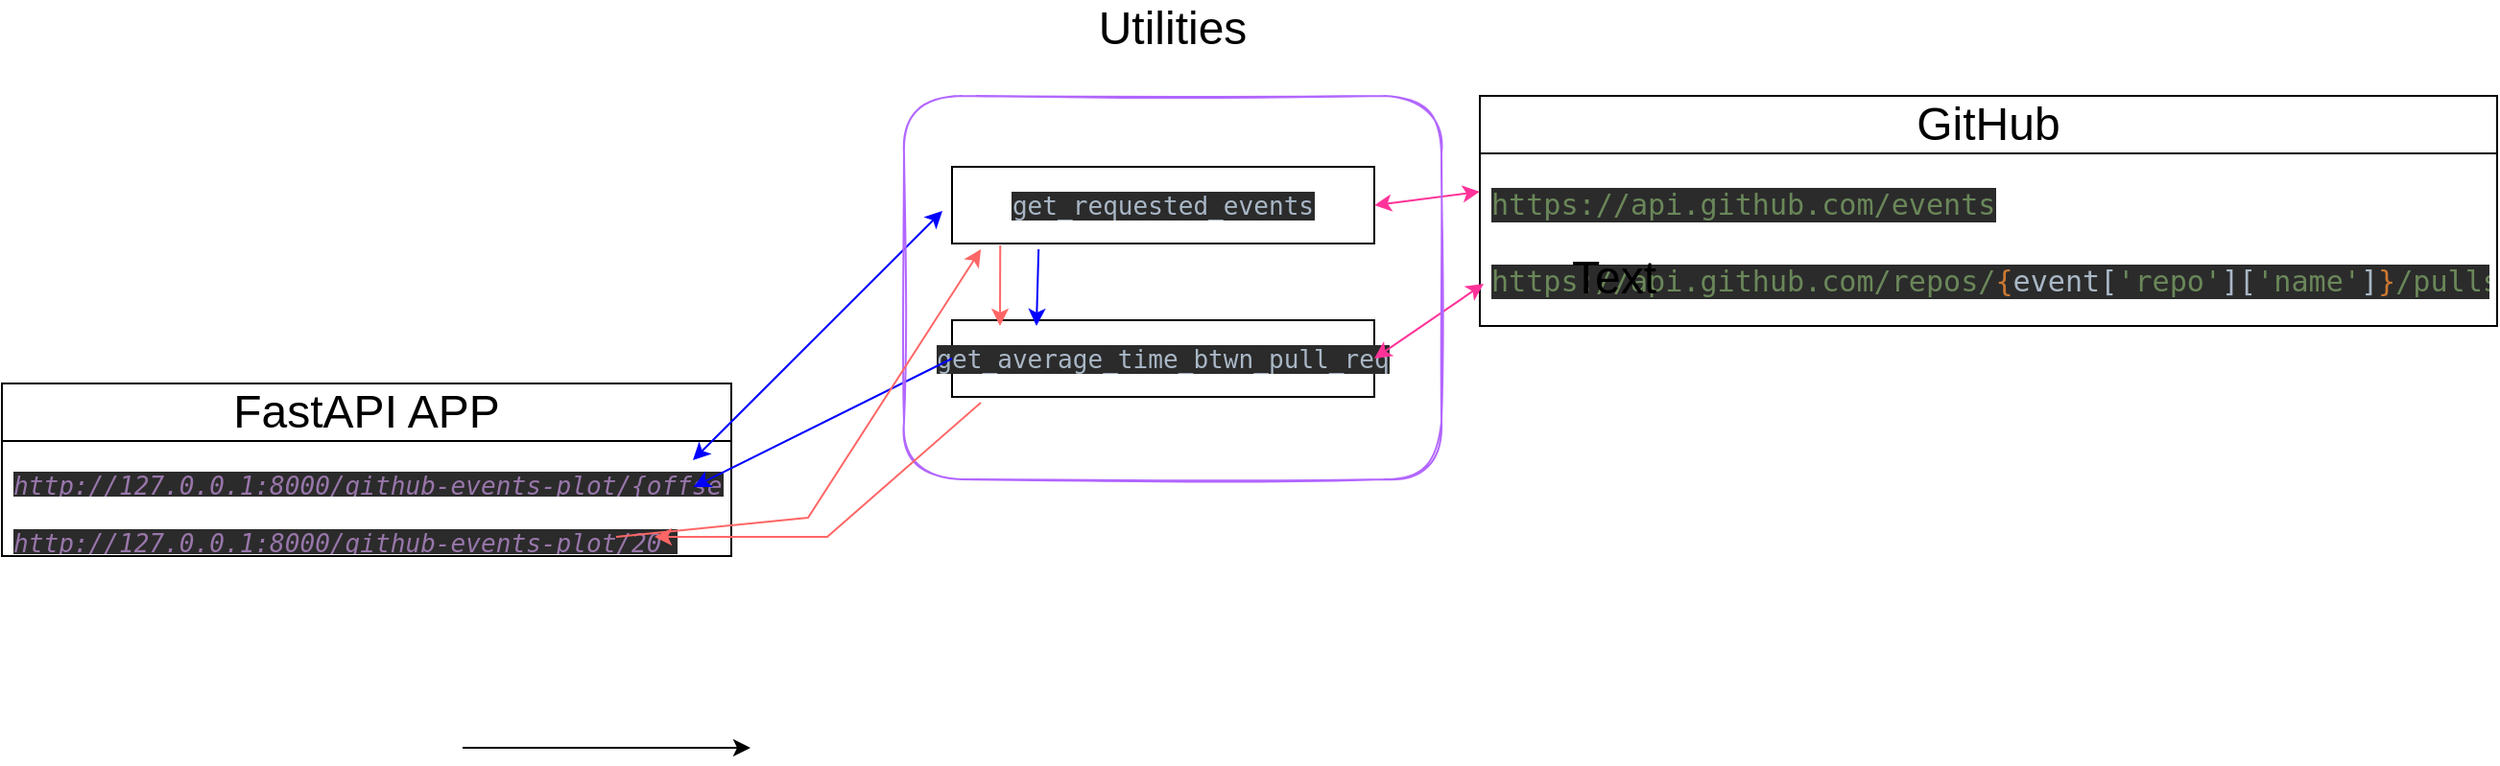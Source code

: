 <mxfile version="20.5.3" type="device"><diagram id="jeMOf0-1uhOip04M8dzi" name="Page-1"><mxGraphModel dx="3048" dy="1167" grid="1" gridSize="10" guides="1" tooltips="1" connect="1" arrows="1" fold="1" page="1" pageScale="1" pageWidth="850" pageHeight="1100" math="0" shadow="0"><root><mxCell id="0"/><mxCell id="1" parent="0"/><mxCell id="KiVPsPu3moOdy4GUBwAu-4" value="FastAPI APP" style="swimlane;fontStyle=0;childLayout=stackLayout;horizontal=1;startSize=30;horizontalStack=0;resizeParent=1;resizeParentMax=0;resizeLast=0;collapsible=1;marginBottom=0;whiteSpace=wrap;html=1;fontSize=24;" parent="1" vertex="1"><mxGeometry x="-180" y="340" width="380" height="90" as="geometry"/></mxCell><mxCell id="KiVPsPu3moOdy4GUBwAu-5" value="&lt;pre style=&quot;background-color:#2b2b2b;color:#a9b7c6;font-family:'JetBrains Mono',monospace;font-size:9.8pt;&quot;&gt;&lt;span style=&quot;color:#9876aa;font-style:italic;&quot;&gt;http://127.0.0.1:8000/github-events-plot/{offset}&lt;/span&gt;&lt;/pre&gt;" style="text;strokeColor=none;fillColor=none;align=left;verticalAlign=middle;spacingLeft=4;spacingRight=4;overflow=hidden;points=[[0,0.5],[1,0.5]];portConstraint=eastwest;rotatable=0;whiteSpace=wrap;html=1;fontSize=24;" parent="KiVPsPu3moOdy4GUBwAu-4" vertex="1"><mxGeometry y="30" width="380" height="30" as="geometry"/></mxCell><mxCell id="KiVPsPu3moOdy4GUBwAu-6" value="&lt;pre style=&quot;background-color:#2b2b2b;color:#a9b7c6;font-family:'JetBrains Mono',monospace;font-size:9.8pt;&quot;&gt;&lt;span style=&quot;color:#9876aa;font-style:italic;&quot;&gt;http://127.0.0.1:8000/github-events-plot/20 &lt;/span&gt;&lt;/pre&gt;" style="text;strokeColor=none;fillColor=none;align=left;verticalAlign=middle;spacingLeft=4;spacingRight=4;overflow=hidden;points=[[0,0.5],[1,0.5]];portConstraint=eastwest;rotatable=0;whiteSpace=wrap;html=1;fontSize=24;" parent="KiVPsPu3moOdy4GUBwAu-4" vertex="1"><mxGeometry y="60" width="380" height="30" as="geometry"/></mxCell><mxCell id="KiVPsPu3moOdy4GUBwAu-8" value="" style="endArrow=classic;html=1;rounded=0;exitX=1.015;exitY=0.781;exitDx=0;exitDy=0;exitPerimeter=0;" parent="1" edge="1"><mxGeometry width="50" height="50" relative="1" as="geometry"><mxPoint x="60" y="530" as="sourcePoint"/><mxPoint x="210" y="530" as="targetPoint"/></mxGeometry></mxCell><mxCell id="KiVPsPu3moOdy4GUBwAu-9" value="&lt;pre style=&quot;background-color:#2b2b2b;color:#a9b7c6;font-family:'JetBrains Mono',monospace;font-size:9.8pt;&quot;&gt;get_requested_events&lt;/pre&gt;" style="rounded=0;whiteSpace=wrap;html=1;fontSize=24;" parent="1" vertex="1"><mxGeometry x="315" y="227" width="220" height="40" as="geometry"/></mxCell><mxCell id="KiVPsPu3moOdy4GUBwAu-10" value="&lt;pre style=&quot;background-color:#2b2b2b;color:#a9b7c6;font-family:'JetBrains Mono',monospace;font-size:9.8pt;&quot;&gt;&lt;pre style=&quot;font-family: &amp;quot;JetBrains Mono&amp;quot;, monospace; font-size: 9.8pt;&quot;&gt;get_average_time_btwn_pull_req&lt;/pre&gt;&lt;/pre&gt;" style="rounded=0;whiteSpace=wrap;html=1;fontSize=24;" parent="1" vertex="1"><mxGeometry x="315" y="307" width="220" height="40" as="geometry"/></mxCell><mxCell id="KiVPsPu3moOdy4GUBwAu-12" value="GitHub" style="swimlane;fontStyle=0;childLayout=stackLayout;horizontal=1;startSize=30;horizontalStack=0;resizeParent=1;resizeParentMax=0;resizeLast=0;collapsible=1;marginBottom=0;whiteSpace=wrap;html=1;fontSize=24;" parent="1" vertex="1"><mxGeometry x="590" y="190" width="530" height="120" as="geometry"/></mxCell><mxCell id="KiVPsPu3moOdy4GUBwAu-13" value="&lt;pre style=&quot;background-color:#2b2b2b;color:#a9b7c6;font-family:'JetBrains Mono',monospace;font-size:11.3pt;&quot;&gt;&lt;span style=&quot;color:#6a8759;&quot;&gt;https://api.github.com/events&lt;/span&gt;&lt;/pre&gt;" style="text;strokeColor=none;fillColor=none;align=left;verticalAlign=middle;spacingLeft=4;spacingRight=4;overflow=hidden;points=[[0,0.5],[1,0.5]];portConstraint=eastwest;rotatable=0;whiteSpace=wrap;html=1;fontSize=24;" parent="KiVPsPu3moOdy4GUBwAu-12" vertex="1"><mxGeometry y="30" width="530" height="40" as="geometry"/></mxCell><mxCell id="KiVPsPu3moOdy4GUBwAu-14" value="&lt;pre style=&quot;background-color:#2b2b2b;color:#a9b7c6;font-family:'JetBrains Mono',monospace;font-size:11.3pt;&quot;&gt;&lt;span style=&quot;color:#6a8759;&quot;&gt;https://api.github.com/repos/&lt;/span&gt;&lt;span style=&quot;color:#cc7832;&quot;&gt;{&lt;/span&gt;event[&lt;span style=&quot;color:#6a8759;&quot;&gt;'repo'&lt;/span&gt;][&lt;span style=&quot;color:#6a8759;&quot;&gt;'name'&lt;/span&gt;]&lt;span style=&quot;color:#cc7832;&quot;&gt;}&lt;/span&gt;&lt;span style=&quot;color:#6a8759;&quot;&gt;/pulls&lt;/span&gt;&lt;/pre&gt;" style="text;strokeColor=none;fillColor=none;align=left;verticalAlign=middle;spacingLeft=4;spacingRight=4;overflow=hidden;points=[[0,0.5],[1,0.5]];portConstraint=eastwest;rotatable=0;whiteSpace=wrap;html=1;fontSize=24;" parent="KiVPsPu3moOdy4GUBwAu-12" vertex="1"><mxGeometry y="70" width="530" height="50" as="geometry"/></mxCell><mxCell id="KiVPsPu3moOdy4GUBwAu-19" value="" style="endArrow=classic;startArrow=classic;html=1;rounded=0;fontSize=24;strokeColor=#0000FF;" parent="1" edge="1"><mxGeometry width="50" height="50" relative="1" as="geometry"><mxPoint x="180" y="380" as="sourcePoint"/><mxPoint x="310" y="250" as="targetPoint"/></mxGeometry></mxCell><mxCell id="KiVPsPu3moOdy4GUBwAu-23" value="" style="endArrow=classic;html=1;rounded=0;strokeColor=#0000FF;fontSize=24;exitX=0.205;exitY=1.075;exitDx=0;exitDy=0;exitPerimeter=0;entryX=0.2;entryY=0.075;entryDx=0;entryDy=0;entryPerimeter=0;" parent="1" source="KiVPsPu3moOdy4GUBwAu-9" target="KiVPsPu3moOdy4GUBwAu-10" edge="1"><mxGeometry width="50" height="50" relative="1" as="geometry"><mxPoint x="630" y="310" as="sourcePoint"/><mxPoint x="550" y="290" as="targetPoint"/></mxGeometry></mxCell><mxCell id="KiVPsPu3moOdy4GUBwAu-25" value="" style="endArrow=classic;html=1;rounded=0;strokeColor=#0000FF;fontSize=24;exitX=0;exitY=0.5;exitDx=0;exitDy=0;entryX=0.948;entryY=-0.2;entryDx=0;entryDy=0;entryPerimeter=0;" parent="1" source="KiVPsPu3moOdy4GUBwAu-10" target="KiVPsPu3moOdy4GUBwAu-6" edge="1"><mxGeometry width="50" height="50" relative="1" as="geometry"><mxPoint x="370.1" y="280" as="sourcePoint"/><mxPoint x="369" y="320" as="targetPoint"/></mxGeometry></mxCell><mxCell id="KiVPsPu3moOdy4GUBwAu-29" value="" style="endArrow=classic;startArrow=classic;html=1;rounded=0;strokeColor=#FF3399;fontSize=24;exitX=1;exitY=0.5;exitDx=0;exitDy=0;" parent="1" source="KiVPsPu3moOdy4GUBwAu-9" edge="1"><mxGeometry width="50" height="50" relative="1" as="geometry"><mxPoint x="540" y="290" as="sourcePoint"/><mxPoint x="590" y="240" as="targetPoint"/></mxGeometry></mxCell><mxCell id="KiVPsPu3moOdy4GUBwAu-30" value="" style="endArrow=classic;startArrow=classic;html=1;rounded=0;strokeColor=#FF3399;fontSize=24;exitX=1;exitY=0.5;exitDx=0;exitDy=0;" parent="1" source="KiVPsPu3moOdy4GUBwAu-10" edge="1"><mxGeometry width="50" height="50" relative="1" as="geometry"><mxPoint x="537" y="295" as="sourcePoint"/><mxPoint x="592" y="288" as="targetPoint"/></mxGeometry></mxCell><mxCell id="KiVPsPu3moOdy4GUBwAu-36" value="" style="rounded=1;whiteSpace=wrap;html=1;fontSize=24;fillColor=none;strokeColor=#B266FF;glass=0;sketch=1;shadow=0;" parent="1" vertex="1"><mxGeometry x="290" y="190" width="280" height="200" as="geometry"/></mxCell><mxCell id="KiVPsPu3moOdy4GUBwAu-38" value="Text" style="text;html=1;strokeColor=none;fillColor=none;align=center;verticalAlign=middle;whiteSpace=wrap;rounded=0;shadow=0;glass=0;sketch=1;fontSize=24;" parent="1" vertex="1"><mxGeometry x="630" y="270" width="60" height="30" as="geometry"/></mxCell><mxCell id="KiVPsPu3moOdy4GUBwAu-40" value="Utilities" style="text;html=1;strokeColor=none;fillColor=none;align=center;verticalAlign=middle;whiteSpace=wrap;rounded=0;shadow=0;glass=0;sketch=1;fontSize=24;" parent="1" vertex="1"><mxGeometry x="400" y="140" width="60" height="30" as="geometry"/></mxCell><mxCell id="KiVPsPu3moOdy4GUBwAu-41" value="" style="endArrow=classic;startArrow=none;html=1;rounded=0;strokeColor=#FF6666;fontSize=24;exitX=0.842;exitY=0.667;exitDx=0;exitDy=0;exitPerimeter=0;startFill=0;entryX=0.143;entryY=0.4;entryDx=0;entryDy=0;entryPerimeter=0;" parent="1" source="KiVPsPu3moOdy4GUBwAu-6" target="KiVPsPu3moOdy4GUBwAu-36" edge="1"><mxGeometry width="50" height="50" relative="1" as="geometry"><mxPoint x="360" y="310" as="sourcePoint"/><mxPoint x="320" y="250" as="targetPoint"/><Array as="points"><mxPoint x="240" y="410"/></Array></mxGeometry></mxCell><mxCell id="KiVPsPu3moOdy4GUBwAu-42" value="" style="endArrow=classic;html=1;rounded=0;strokeColor=#FF6666;fontSize=24;exitX=0.179;exitY=0.45;exitDx=0;exitDy=0;exitPerimeter=0;" parent="1" edge="1"><mxGeometry width="50" height="50" relative="1" as="geometry"><mxPoint x="340.12" y="268" as="sourcePoint"/><mxPoint x="340" y="310" as="targetPoint"/></mxGeometry></mxCell><mxCell id="KiVPsPu3moOdy4GUBwAu-43" value="" style="endArrow=classic;html=1;rounded=0;strokeColor=#FF6666;fontSize=24;" parent="1" edge="1"><mxGeometry width="50" height="50" relative="1" as="geometry"><mxPoint x="330" y="350" as="sourcePoint"/><mxPoint x="160" y="420" as="targetPoint"/><Array as="points"><mxPoint x="250" y="420"/></Array></mxGeometry></mxCell></root></mxGraphModel></diagram></mxfile>